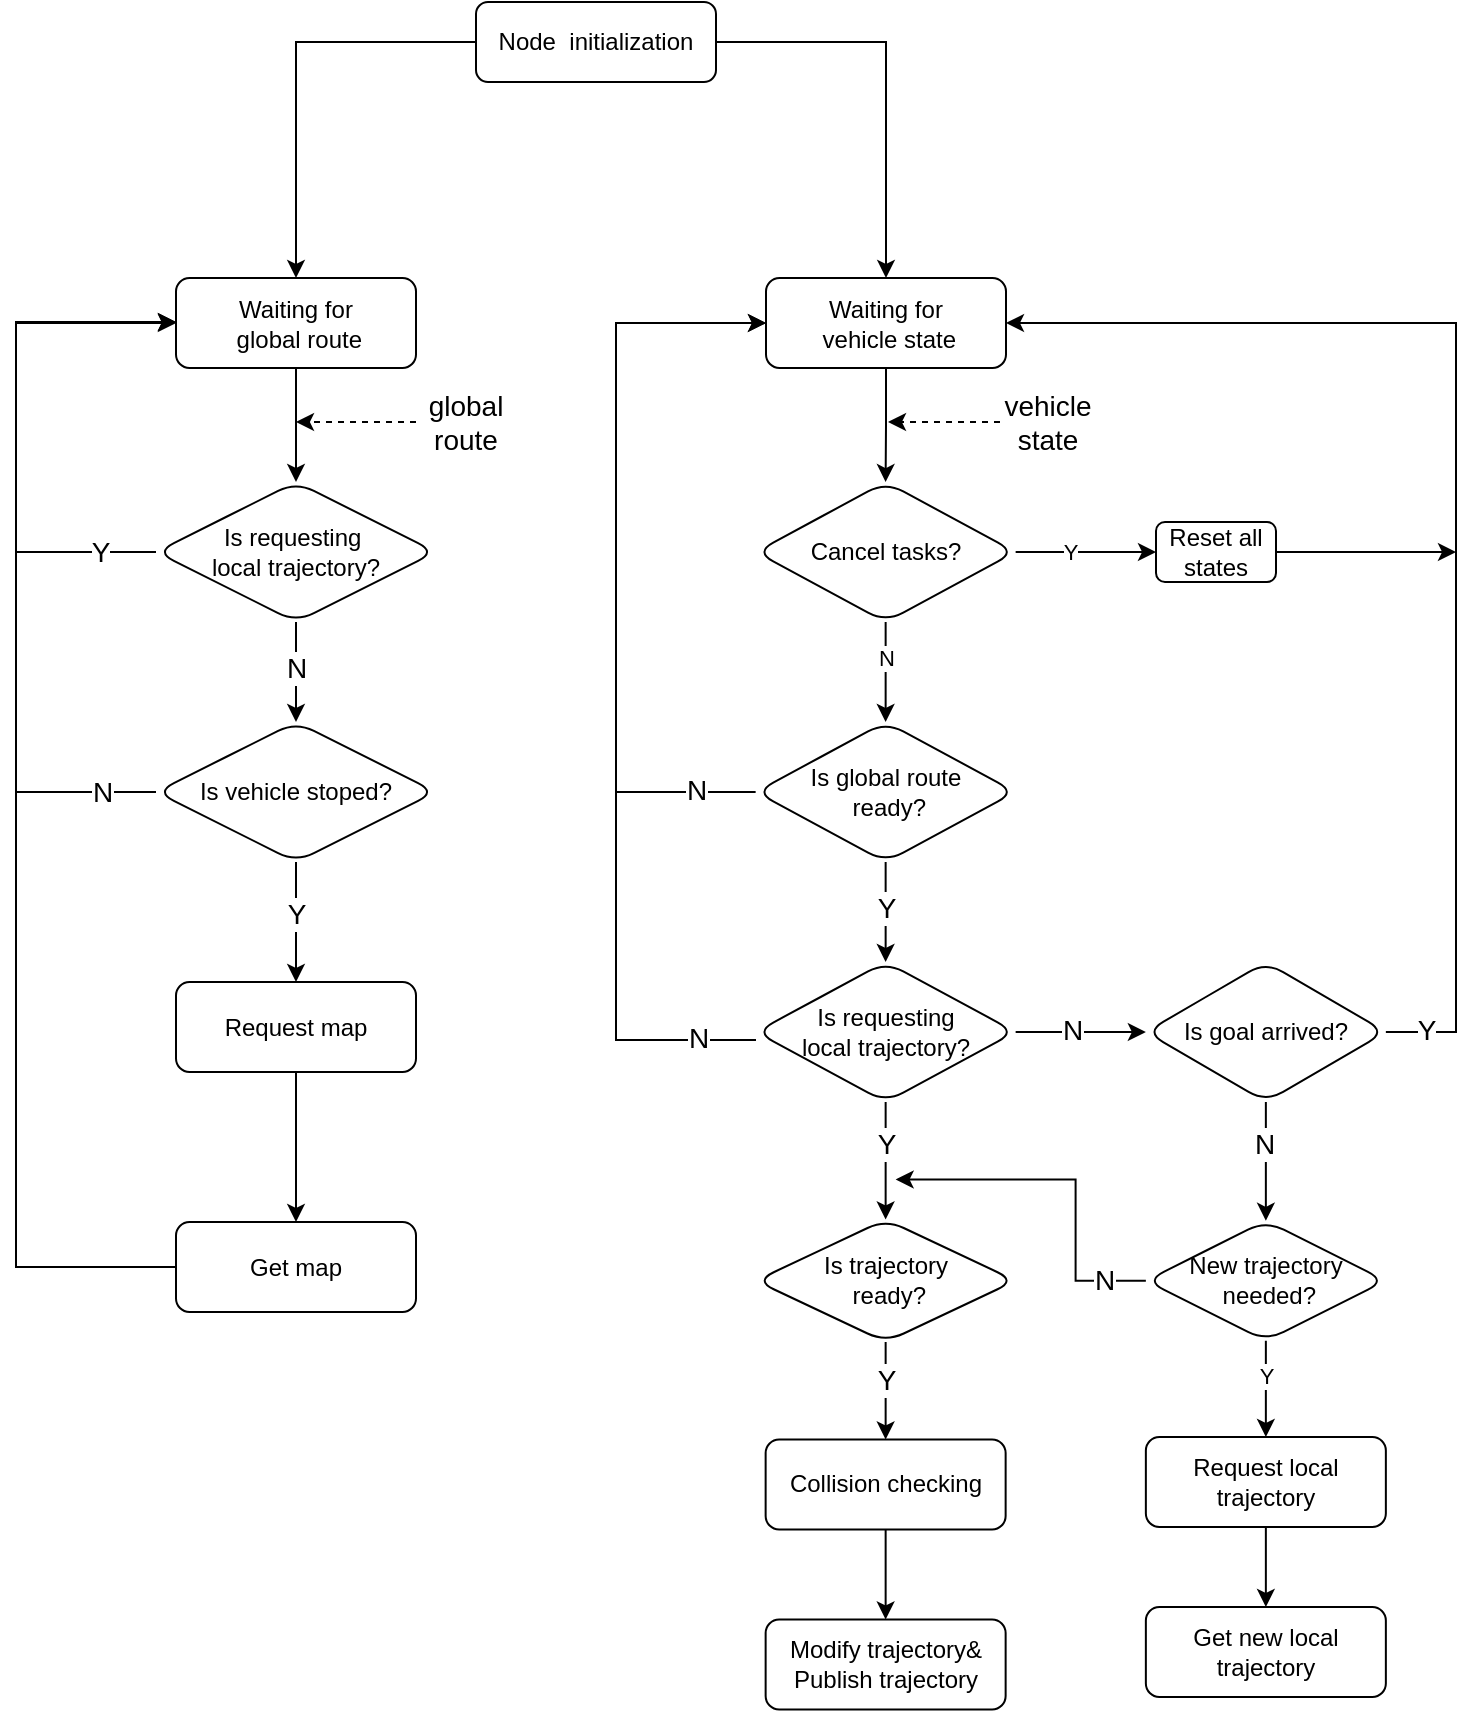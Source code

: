 <mxfile version="14.4.3" type="device"><diagram id="8GySavSKxKX6QQx6Ma8m" name="Page-1"><mxGraphModel dx="1718" dy="962" grid="1" gridSize="10" guides="1" tooltips="1" connect="1" arrows="1" fold="1" page="1" pageScale="1" pageWidth="850" pageHeight="1100" math="0" shadow="0"><root><mxCell id="0"/><mxCell id="1" parent="0"/><mxCell id="TFfGgIIbXjI_OLzKhj2e-3" value="" style="edgeStyle=orthogonalEdgeStyle;rounded=0;orthogonalLoop=1;jettySize=auto;html=1;" parent="1" source="TFfGgIIbXjI_OLzKhj2e-1" target="TFfGgIIbXjI_OLzKhj2e-2" edge="1"><mxGeometry relative="1" as="geometry"/></mxCell><mxCell id="TFfGgIIbXjI_OLzKhj2e-27" value="" style="edgeStyle=orthogonalEdgeStyle;rounded=0;orthogonalLoop=1;jettySize=auto;html=1;" parent="1" source="TFfGgIIbXjI_OLzKhj2e-1" target="TFfGgIIbXjI_OLzKhj2e-26" edge="1"><mxGeometry relative="1" as="geometry"/></mxCell><mxCell id="TFfGgIIbXjI_OLzKhj2e-1" value="Node&amp;nbsp;&amp;nbsp;initialization" style="rounded=1;whiteSpace=wrap;html=1;" parent="1" vertex="1"><mxGeometry x="270" y="40" width="120" height="40" as="geometry"/></mxCell><mxCell id="TFfGgIIbXjI_OLzKhj2e-7" value="" style="edgeStyle=orthogonalEdgeStyle;rounded=0;orthogonalLoop=1;jettySize=auto;html=1;" parent="1" source="TFfGgIIbXjI_OLzKhj2e-2" target="TFfGgIIbXjI_OLzKhj2e-6" edge="1"><mxGeometry relative="1" as="geometry"/></mxCell><mxCell id="TFfGgIIbXjI_OLzKhj2e-2" value="Waiting for&lt;br&gt;&amp;nbsp;global route" style="whiteSpace=wrap;html=1;rounded=1;" parent="1" vertex="1"><mxGeometry x="120" y="178" width="120" height="45" as="geometry"/></mxCell><mxCell id="TFfGgIIbXjI_OLzKhj2e-18" value="" style="edgeStyle=orthogonalEdgeStyle;rounded=0;orthogonalLoop=1;jettySize=auto;html=1;" parent="1" source="TFfGgIIbXjI_OLzKhj2e-6" target="TFfGgIIbXjI_OLzKhj2e-17" edge="1"><mxGeometry relative="1" as="geometry"/></mxCell><mxCell id="gHBBzuTvg4Pef1VA9KAJ-6" value="N" style="edgeLabel;html=1;align=center;verticalAlign=middle;resizable=0;points=[];fontSize=14;" parent="TFfGgIIbXjI_OLzKhj2e-18" vertex="1" connectable="0"><mxGeometry x="0.26" y="-1" relative="1" as="geometry"><mxPoint x="1" y="-9" as="offset"/></mxGeometry></mxCell><mxCell id="gHBBzuTvg4Pef1VA9KAJ-3" style="edgeStyle=orthogonalEdgeStyle;rounded=0;orthogonalLoop=1;jettySize=auto;html=1;entryX=0;entryY=0.5;entryDx=0;entryDy=0;exitX=0;exitY=0.5;exitDx=0;exitDy=0;" parent="1" source="TFfGgIIbXjI_OLzKhj2e-6" target="TFfGgIIbXjI_OLzKhj2e-2" edge="1"><mxGeometry relative="1" as="geometry"><mxPoint x="70" y="200" as="targetPoint"/><Array as="points"><mxPoint x="40" y="315"/><mxPoint x="40" y="200"/></Array></mxGeometry></mxCell><mxCell id="gHBBzuTvg4Pef1VA9KAJ-4" value="Y" style="edgeLabel;html=1;align=center;verticalAlign=middle;resizable=0;points=[];fontSize=14;" parent="gHBBzuTvg4Pef1VA9KAJ-3" vertex="1" connectable="0"><mxGeometry x="-0.689" y="1" relative="1" as="geometry"><mxPoint x="13" y="-1" as="offset"/></mxGeometry></mxCell><mxCell id="TFfGgIIbXjI_OLzKhj2e-6" value="Is requesting&amp;nbsp;&lt;br&gt;local trajectory?" style="rhombus;whiteSpace=wrap;html=1;rounded=1;" parent="1" vertex="1"><mxGeometry x="110" y="280" width="140" height="70" as="geometry"/></mxCell><mxCell id="TFfGgIIbXjI_OLzKhj2e-23" value="" style="edgeStyle=orthogonalEdgeStyle;rounded=0;orthogonalLoop=1;jettySize=auto;html=1;" parent="1" source="TFfGgIIbXjI_OLzKhj2e-17" target="TFfGgIIbXjI_OLzKhj2e-22" edge="1"><mxGeometry relative="1" as="geometry"/></mxCell><mxCell id="gHBBzuTvg4Pef1VA9KAJ-5" value="Y" style="edgeLabel;html=1;align=center;verticalAlign=middle;resizable=0;points=[];fontSize=14;" parent="TFfGgIIbXjI_OLzKhj2e-23" vertex="1" connectable="0"><mxGeometry x="0.29" relative="1" as="geometry"><mxPoint y="-12.36" as="offset"/></mxGeometry></mxCell><mxCell id="gHBBzuTvg4Pef1VA9KAJ-7" style="edgeStyle=orthogonalEdgeStyle;rounded=0;orthogonalLoop=1;jettySize=auto;html=1;fontSize=14;" parent="1" source="TFfGgIIbXjI_OLzKhj2e-17" edge="1"><mxGeometry relative="1" as="geometry"><mxPoint x="120" y="200" as="targetPoint"/><Array as="points"><mxPoint x="40" y="435"/><mxPoint x="40" y="200"/></Array></mxGeometry></mxCell><mxCell id="gHBBzuTvg4Pef1VA9KAJ-8" value="N" style="edgeLabel;html=1;align=center;verticalAlign=middle;resizable=0;points=[];fontSize=14;" parent="gHBBzuTvg4Pef1VA9KAJ-7" vertex="1" connectable="0"><mxGeometry x="-0.784" y="-3" relative="1" as="geometry"><mxPoint x="14.67" y="3" as="offset"/></mxGeometry></mxCell><mxCell id="TFfGgIIbXjI_OLzKhj2e-17" value="Is vehicle stoped?" style="rhombus;whiteSpace=wrap;html=1;rounded=1;" parent="1" vertex="1"><mxGeometry x="110" y="400" width="140" height="70" as="geometry"/></mxCell><mxCell id="TFfGgIIbXjI_OLzKhj2e-48" value="" style="edgeStyle=orthogonalEdgeStyle;rounded=0;orthogonalLoop=1;jettySize=auto;html=1;" parent="1" source="TFfGgIIbXjI_OLzKhj2e-22" target="TFfGgIIbXjI_OLzKhj2e-24" edge="1"><mxGeometry relative="1" as="geometry"/></mxCell><mxCell id="TFfGgIIbXjI_OLzKhj2e-22" value="Request map" style="whiteSpace=wrap;html=1;rounded=1;" parent="1" vertex="1"><mxGeometry x="120" y="530" width="120" height="45" as="geometry"/></mxCell><mxCell id="gHBBzuTvg4Pef1VA9KAJ-9" style="edgeStyle=orthogonalEdgeStyle;rounded=0;orthogonalLoop=1;jettySize=auto;html=1;fontSize=14;exitX=0;exitY=0.5;exitDx=0;exitDy=0;" parent="1" source="TFfGgIIbXjI_OLzKhj2e-24" edge="1"><mxGeometry relative="1" as="geometry"><mxPoint x="120" y="200" as="targetPoint"/><Array as="points"><mxPoint x="40" y="672"/><mxPoint x="40" y="200"/></Array></mxGeometry></mxCell><mxCell id="TFfGgIIbXjI_OLzKhj2e-24" value="Get map" style="whiteSpace=wrap;html=1;rounded=1;" parent="1" vertex="1"><mxGeometry x="120" y="650" width="120" height="45" as="geometry"/></mxCell><mxCell id="OPKiI2nz3pDQLNm3jA2E-8" value="" style="edgeStyle=orthogonalEdgeStyle;rounded=0;orthogonalLoop=1;jettySize=auto;html=1;" edge="1" parent="1" source="TFfGgIIbXjI_OLzKhj2e-26" target="OPKiI2nz3pDQLNm3jA2E-7"><mxGeometry relative="1" as="geometry"/></mxCell><mxCell id="TFfGgIIbXjI_OLzKhj2e-26" value="Waiting for&lt;br&gt;&amp;nbsp;vehicle state" style="whiteSpace=wrap;html=1;rounded=1;" parent="1" vertex="1"><mxGeometry x="415" y="178" width="120" height="45" as="geometry"/></mxCell><mxCell id="TFfGgIIbXjI_OLzKhj2e-34" value="" style="edgeStyle=orthogonalEdgeStyle;rounded=0;orthogonalLoop=1;jettySize=auto;html=1;" parent="1" source="TFfGgIIbXjI_OLzKhj2e-28" target="TFfGgIIbXjI_OLzKhj2e-33" edge="1"><mxGeometry relative="1" as="geometry"/></mxCell><mxCell id="gHBBzuTvg4Pef1VA9KAJ-19" value="Y" style="edgeLabel;html=1;align=center;verticalAlign=middle;resizable=0;points=[];fontSize=14;" parent="TFfGgIIbXjI_OLzKhj2e-34" vertex="1" connectable="0"><mxGeometry x="0.242" y="-2" relative="1" as="geometry"><mxPoint x="2" y="-8.57" as="offset"/></mxGeometry></mxCell><mxCell id="gHBBzuTvg4Pef1VA9KAJ-10" style="edgeStyle=orthogonalEdgeStyle;rounded=0;orthogonalLoop=1;jettySize=auto;html=1;entryX=0;entryY=0.5;entryDx=0;entryDy=0;fontSize=14;exitX=0;exitY=0.5;exitDx=0;exitDy=0;" parent="1" target="TFfGgIIbXjI_OLzKhj2e-26" edge="1" source="TFfGgIIbXjI_OLzKhj2e-28"><mxGeometry relative="1" as="geometry"><mxPoint x="410" y="315" as="sourcePoint"/><Array as="points"><mxPoint x="340" y="435"/><mxPoint x="340" y="201"/></Array></mxGeometry></mxCell><mxCell id="gHBBzuTvg4Pef1VA9KAJ-11" value="N" style="edgeLabel;html=1;align=center;verticalAlign=middle;resizable=0;points=[];fontSize=14;" parent="gHBBzuTvg4Pef1VA9KAJ-10" vertex="1" connectable="0"><mxGeometry x="-0.842" y="-2" relative="1" as="geometry"><mxPoint x="-0.18" y="1" as="offset"/></mxGeometry></mxCell><mxCell id="TFfGgIIbXjI_OLzKhj2e-28" value="Is global route&lt;br&gt;&amp;nbsp;ready?" style="rhombus;whiteSpace=wrap;html=1;rounded=1;" parent="1" vertex="1"><mxGeometry x="409.82" y="400" width="130" height="70" as="geometry"/></mxCell><mxCell id="TFfGgIIbXjI_OLzKhj2e-64" value="" style="edgeStyle=orthogonalEdgeStyle;rounded=0;orthogonalLoop=1;jettySize=auto;html=1;" parent="1" source="TFfGgIIbXjI_OLzKhj2e-33" target="TFfGgIIbXjI_OLzKhj2e-63" edge="1"><mxGeometry relative="1" as="geometry"/></mxCell><mxCell id="gHBBzuTvg4Pef1VA9KAJ-18" value="Y" style="edgeLabel;html=1;align=center;verticalAlign=middle;resizable=0;points=[];fontSize=14;" parent="TFfGgIIbXjI_OLzKhj2e-64" vertex="1" connectable="0"><mxGeometry x="-0.297" relative="1" as="geometry"><mxPoint as="offset"/></mxGeometry></mxCell><mxCell id="TFfGgIIbXjI_OLzKhj2e-75" value="" style="edgeStyle=orthogonalEdgeStyle;rounded=0;orthogonalLoop=1;jettySize=auto;html=1;" parent="1" source="TFfGgIIbXjI_OLzKhj2e-33" target="TFfGgIIbXjI_OLzKhj2e-74" edge="1"><mxGeometry relative="1" as="geometry"/></mxCell><mxCell id="gHBBzuTvg4Pef1VA9KAJ-12" value="N" style="edgeLabel;html=1;align=center;verticalAlign=middle;resizable=0;points=[];fontSize=14;" parent="TFfGgIIbXjI_OLzKhj2e-75" vertex="1" connectable="0"><mxGeometry x="-0.356" y="-1" relative="1" as="geometry"><mxPoint x="7" y="-2" as="offset"/></mxGeometry></mxCell><mxCell id="TFfGgIIbXjI_OLzKhj2e-33" value="&lt;span&gt;Is requesting &lt;br&gt;local trajectory?&lt;/span&gt;" style="rhombus;whiteSpace=wrap;html=1;rounded=1;" parent="1" vertex="1"><mxGeometry x="409.82" y="520" width="130" height="70" as="geometry"/></mxCell><mxCell id="TFfGgIIbXjI_OLzKhj2e-94" value="" style="edgeStyle=orthogonalEdgeStyle;rounded=0;orthogonalLoop=1;jettySize=auto;html=1;" parent="1" source="TFfGgIIbXjI_OLzKhj2e-63" target="TFfGgIIbXjI_OLzKhj2e-93" edge="1"><mxGeometry relative="1" as="geometry"/></mxCell><mxCell id="gHBBzuTvg4Pef1VA9KAJ-14" value="Y" style="edgeLabel;html=1;align=center;verticalAlign=middle;resizable=0;points=[];fontSize=14;" parent="TFfGgIIbXjI_OLzKhj2e-94" vertex="1" connectable="0"><mxGeometry x="-0.817" relative="1" as="geometry"><mxPoint y="14.35" as="offset"/></mxGeometry></mxCell><mxCell id="TFfGgIIbXjI_OLzKhj2e-96" style="edgeStyle=orthogonalEdgeStyle;rounded=0;orthogonalLoop=1;jettySize=auto;html=1;entryX=0;entryY=0.5;entryDx=0;entryDy=0;" parent="1" target="TFfGgIIbXjI_OLzKhj2e-26" edge="1"><mxGeometry relative="1" as="geometry"><mxPoint x="475" y="160" as="targetPoint"/><Array as="points"><mxPoint x="340" y="559"/><mxPoint x="340" y="200"/></Array><mxPoint x="410" y="559" as="sourcePoint"/></mxGeometry></mxCell><mxCell id="gHBBzuTvg4Pef1VA9KAJ-13" value="N" style="edgeLabel;html=1;align=center;verticalAlign=middle;resizable=0;points=[];fontSize=14;" parent="TFfGgIIbXjI_OLzKhj2e-96" vertex="1" connectable="0"><mxGeometry x="-0.91" y="-1" relative="1" as="geometry"><mxPoint x="-7.14" as="offset"/></mxGeometry></mxCell><mxCell id="TFfGgIIbXjI_OLzKhj2e-63" value="Is trajectory&lt;br&gt;&amp;nbsp;ready?" style="rhombus;whiteSpace=wrap;html=1;rounded=1;" parent="1" vertex="1"><mxGeometry x="409.82" y="648.75" width="130" height="61.25" as="geometry"/></mxCell><mxCell id="TFfGgIIbXjI_OLzKhj2e-79" value="" style="edgeStyle=orthogonalEdgeStyle;rounded=0;orthogonalLoop=1;jettySize=auto;html=1;" parent="1" source="TFfGgIIbXjI_OLzKhj2e-74" target="TFfGgIIbXjI_OLzKhj2e-78" edge="1"><mxGeometry relative="1" as="geometry"/></mxCell><mxCell id="gHBBzuTvg4Pef1VA9KAJ-16" value="N" style="edgeLabel;html=1;align=center;verticalAlign=middle;resizable=0;points=[];fontSize=14;" parent="TFfGgIIbXjI_OLzKhj2e-79" vertex="1" connectable="0"><mxGeometry x="-0.287" y="-1" relative="1" as="geometry"><mxPoint as="offset"/></mxGeometry></mxCell><mxCell id="TFfGgIIbXjI_OLzKhj2e-74" value="Is goal arrived?" style="rhombus;whiteSpace=wrap;html=1;rounded=1;" parent="1" vertex="1"><mxGeometry x="604.93" y="520" width="120" height="70" as="geometry"/></mxCell><mxCell id="TFfGgIIbXjI_OLzKhj2e-87" value="" style="edgeStyle=orthogonalEdgeStyle;rounded=0;orthogonalLoop=1;jettySize=auto;html=1;" parent="1" source="TFfGgIIbXjI_OLzKhj2e-78" target="TFfGgIIbXjI_OLzKhj2e-86" edge="1"><mxGeometry relative="1" as="geometry"/></mxCell><mxCell id="OPKiI2nz3pDQLNm3jA2E-6" value="Y" style="edgeLabel;html=1;align=center;verticalAlign=middle;resizable=0;points=[];" vertex="1" connectable="0" parent="TFfGgIIbXjI_OLzKhj2e-87"><mxGeometry x="-0.277" relative="1" as="geometry"><mxPoint as="offset"/></mxGeometry></mxCell><mxCell id="TFfGgIIbXjI_OLzKhj2e-89" style="edgeStyle=orthogonalEdgeStyle;rounded=0;orthogonalLoop=1;jettySize=auto;html=1;exitX=0;exitY=0.5;exitDx=0;exitDy=0;" parent="1" source="TFfGgIIbXjI_OLzKhj2e-78" edge="1"><mxGeometry relative="1" as="geometry"><mxPoint x="479.82" y="628.75" as="targetPoint"/><Array as="points"><mxPoint x="569.82" y="679"/><mxPoint x="569.82" y="629"/></Array><mxPoint x="755.77" y="678.75" as="sourcePoint"/></mxGeometry></mxCell><mxCell id="gHBBzuTvg4Pef1VA9KAJ-17" value="N" style="edgeLabel;html=1;align=center;verticalAlign=middle;resizable=0;points=[];fontSize=14;" parent="TFfGgIIbXjI_OLzKhj2e-89" vertex="1" connectable="0"><mxGeometry x="-0.71" y="-1" relative="1" as="geometry"><mxPoint x="3.86" y="0.2" as="offset"/></mxGeometry></mxCell><mxCell id="TFfGgIIbXjI_OLzKhj2e-78" value="New trajectory&lt;br&gt;&amp;nbsp;needed?" style="rhombus;whiteSpace=wrap;html=1;rounded=1;" parent="1" vertex="1"><mxGeometry x="604.93" y="649.38" width="120" height="60" as="geometry"/></mxCell><mxCell id="TFfGgIIbXjI_OLzKhj2e-83" style="edgeStyle=orthogonalEdgeStyle;rounded=0;orthogonalLoop=1;jettySize=auto;html=1;entryX=1;entryY=0.5;entryDx=0;entryDy=0;exitX=1;exitY=0.5;exitDx=0;exitDy=0;" parent="1" source="TFfGgIIbXjI_OLzKhj2e-74" target="TFfGgIIbXjI_OLzKhj2e-26" edge="1"><mxGeometry relative="1" as="geometry"><mxPoint x="475" y="120" as="targetPoint"/><mxPoint x="683.97" y="491.25" as="sourcePoint"/><Array as="points"><mxPoint x="760" y="555"/><mxPoint x="760" y="201"/></Array></mxGeometry></mxCell><mxCell id="gHBBzuTvg4Pef1VA9KAJ-15" value="Y" style="edgeLabel;html=1;align=center;verticalAlign=middle;resizable=0;points=[];fontSize=14;" parent="TFfGgIIbXjI_OLzKhj2e-83" vertex="1" connectable="0"><mxGeometry x="-0.819" relative="1" as="geometry"><mxPoint x="-15" y="19.14" as="offset"/></mxGeometry></mxCell><mxCell id="TFfGgIIbXjI_OLzKhj2e-92" value="" style="edgeStyle=orthogonalEdgeStyle;rounded=0;orthogonalLoop=1;jettySize=auto;html=1;" parent="1" source="TFfGgIIbXjI_OLzKhj2e-86" target="TFfGgIIbXjI_OLzKhj2e-91" edge="1"><mxGeometry relative="1" as="geometry"/></mxCell><mxCell id="TFfGgIIbXjI_OLzKhj2e-86" value="Request local trajectory" style="whiteSpace=wrap;html=1;rounded=1;" parent="1" vertex="1"><mxGeometry x="604.93" y="757.5" width="120" height="45" as="geometry"/></mxCell><mxCell id="TFfGgIIbXjI_OLzKhj2e-91" value="Get new local trajectory" style="whiteSpace=wrap;html=1;rounded=1;" parent="1" vertex="1"><mxGeometry x="604.93" y="842.5" width="120" height="45" as="geometry"/></mxCell><mxCell id="TFfGgIIbXjI_OLzKhj2e-99" value="" style="edgeStyle=orthogonalEdgeStyle;rounded=0;orthogonalLoop=1;jettySize=auto;html=1;" parent="1" source="TFfGgIIbXjI_OLzKhj2e-93" target="TFfGgIIbXjI_OLzKhj2e-98" edge="1"><mxGeometry relative="1" as="geometry"/></mxCell><mxCell id="TFfGgIIbXjI_OLzKhj2e-93" value="Collision checking" style="whiteSpace=wrap;html=1;rounded=1;" parent="1" vertex="1"><mxGeometry x="414.82" y="758.75" width="120" height="45" as="geometry"/></mxCell><mxCell id="TFfGgIIbXjI_OLzKhj2e-98" value="Modify trajectory&amp;amp;&lt;br&gt;Publish trajectory" style="whiteSpace=wrap;html=1;rounded=1;" parent="1" vertex="1"><mxGeometry x="414.82" y="848.75" width="120" height="45" as="geometry"/></mxCell><mxCell id="gHBBzuTvg4Pef1VA9KAJ-22" style="edgeStyle=orthogonalEdgeStyle;rounded=0;orthogonalLoop=1;jettySize=auto;html=1;fontSize=14;dashed=1;" parent="1" source="gHBBzuTvg4Pef1VA9KAJ-21" edge="1"><mxGeometry relative="1" as="geometry"><mxPoint x="180" y="250" as="targetPoint"/></mxGeometry></mxCell><mxCell id="gHBBzuTvg4Pef1VA9KAJ-21" value="global route" style="text;html=1;strokeColor=none;fillColor=none;align=center;verticalAlign=middle;whiteSpace=wrap;rounded=0;fontSize=14;" parent="1" vertex="1"><mxGeometry x="240" y="240" width="50" height="20" as="geometry"/></mxCell><mxCell id="gHBBzuTvg4Pef1VA9KAJ-26" style="edgeStyle=orthogonalEdgeStyle;rounded=0;orthogonalLoop=1;jettySize=auto;html=1;fontSize=14;dashed=1;" parent="1" source="gHBBzuTvg4Pef1VA9KAJ-27" edge="1"><mxGeometry relative="1" as="geometry"><mxPoint x="476" y="250" as="targetPoint"/></mxGeometry></mxCell><mxCell id="gHBBzuTvg4Pef1VA9KAJ-27" value="vehicle state" style="text;html=1;strokeColor=none;fillColor=none;align=center;verticalAlign=middle;whiteSpace=wrap;rounded=0;fontSize=14;" parent="1" vertex="1"><mxGeometry x="532" y="240" width="48" height="20" as="geometry"/></mxCell><mxCell id="OPKiI2nz3pDQLNm3jA2E-10" value="" style="edgeStyle=orthogonalEdgeStyle;rounded=0;orthogonalLoop=1;jettySize=auto;html=1;" edge="1" parent="1" source="OPKiI2nz3pDQLNm3jA2E-7" target="OPKiI2nz3pDQLNm3jA2E-9"><mxGeometry relative="1" as="geometry"/></mxCell><mxCell id="OPKiI2nz3pDQLNm3jA2E-14" value="Y" style="edgeLabel;html=1;align=center;verticalAlign=middle;resizable=0;points=[];" vertex="1" connectable="0" parent="OPKiI2nz3pDQLNm3jA2E-10"><mxGeometry x="-0.225" relative="1" as="geometry"><mxPoint as="offset"/></mxGeometry></mxCell><mxCell id="OPKiI2nz3pDQLNm3jA2E-12" value="" style="edgeStyle=orthogonalEdgeStyle;rounded=0;orthogonalLoop=1;jettySize=auto;html=1;" edge="1" parent="1" source="OPKiI2nz3pDQLNm3jA2E-7" target="TFfGgIIbXjI_OLzKhj2e-28"><mxGeometry relative="1" as="geometry"/></mxCell><mxCell id="OPKiI2nz3pDQLNm3jA2E-13" value="N" style="edgeLabel;html=1;align=center;verticalAlign=middle;resizable=0;points=[];" vertex="1" connectable="0" parent="OPKiI2nz3pDQLNm3jA2E-12"><mxGeometry x="-0.28" relative="1" as="geometry"><mxPoint as="offset"/></mxGeometry></mxCell><mxCell id="OPKiI2nz3pDQLNm3jA2E-7" value="Cancel tasks?" style="rhombus;whiteSpace=wrap;html=1;rounded=1;" vertex="1" parent="1"><mxGeometry x="409.82" y="280" width="130" height="70" as="geometry"/></mxCell><mxCell id="OPKiI2nz3pDQLNm3jA2E-11" style="edgeStyle=orthogonalEdgeStyle;rounded=0;orthogonalLoop=1;jettySize=auto;html=1;" edge="1" parent="1" source="OPKiI2nz3pDQLNm3jA2E-9"><mxGeometry relative="1" as="geometry"><mxPoint x="760" y="315" as="targetPoint"/></mxGeometry></mxCell><mxCell id="OPKiI2nz3pDQLNm3jA2E-9" value="Reset all states" style="whiteSpace=wrap;html=1;rounded=1;" vertex="1" parent="1"><mxGeometry x="610" y="300" width="60" height="30" as="geometry"/></mxCell></root></mxGraphModel></diagram></mxfile>